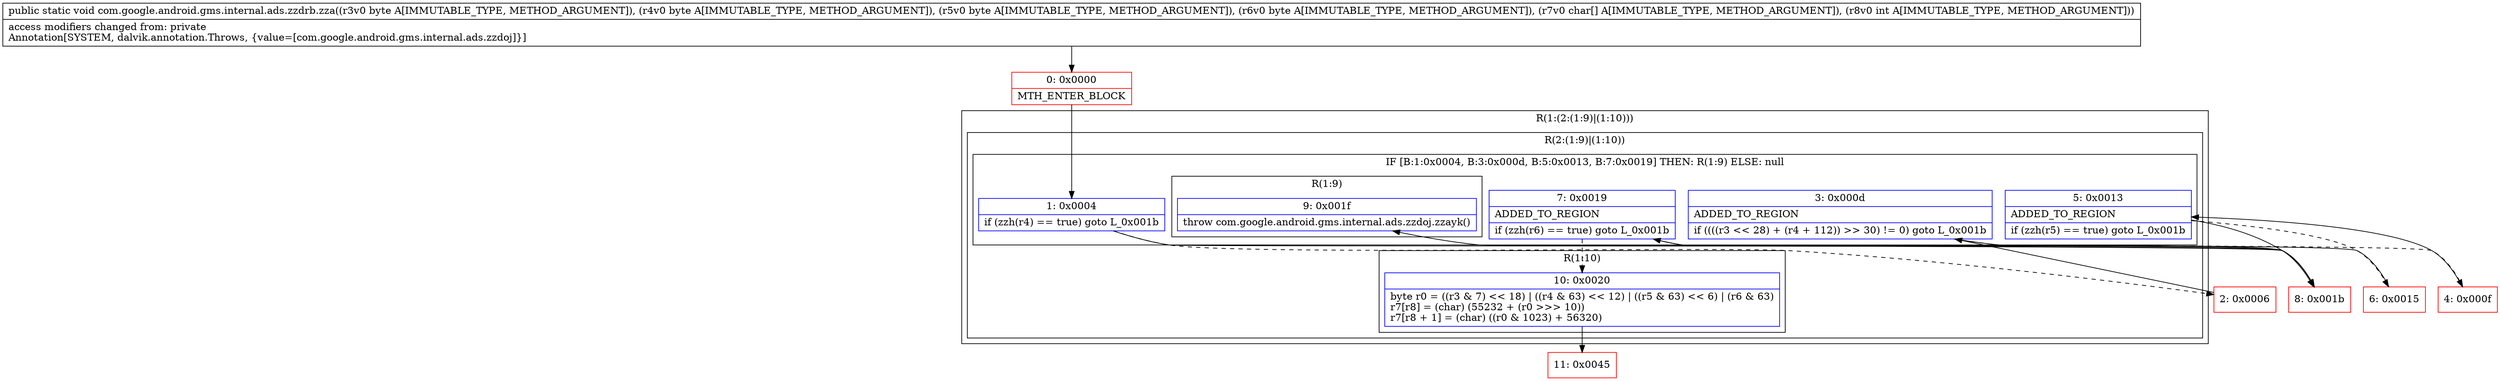 digraph "CFG forcom.google.android.gms.internal.ads.zzdrb.zza(BBBB[CI)V" {
subgraph cluster_Region_89812356 {
label = "R(1:(2:(1:9)|(1:10)))";
node [shape=record,color=blue];
subgraph cluster_Region_1922461869 {
label = "R(2:(1:9)|(1:10))";
node [shape=record,color=blue];
subgraph cluster_IfRegion_1990844602 {
label = "IF [B:1:0x0004, B:3:0x000d, B:5:0x0013, B:7:0x0019] THEN: R(1:9) ELSE: null";
node [shape=record,color=blue];
Node_1 [shape=record,label="{1\:\ 0x0004|if (zzh(r4) == true) goto L_0x001b\l}"];
Node_3 [shape=record,label="{3\:\ 0x000d|ADDED_TO_REGION\l|if ((((r3 \<\< 28) + (r4 + 112)) \>\> 30) != 0) goto L_0x001b\l}"];
Node_5 [shape=record,label="{5\:\ 0x0013|ADDED_TO_REGION\l|if (zzh(r5) == true) goto L_0x001b\l}"];
Node_7 [shape=record,label="{7\:\ 0x0019|ADDED_TO_REGION\l|if (zzh(r6) == true) goto L_0x001b\l}"];
subgraph cluster_Region_419012440 {
label = "R(1:9)";
node [shape=record,color=blue];
Node_9 [shape=record,label="{9\:\ 0x001f|throw com.google.android.gms.internal.ads.zzdoj.zzayk()\l}"];
}
}
subgraph cluster_Region_732014932 {
label = "R(1:10)";
node [shape=record,color=blue];
Node_10 [shape=record,label="{10\:\ 0x0020|byte r0 = ((r3 & 7) \<\< 18) \| ((r4 & 63) \<\< 12) \| ((r5 & 63) \<\< 6) \| (r6 & 63)\lr7[r8] = (char) (55232 + (r0 \>\>\> 10))\lr7[r8 + 1] = (char) ((r0 & 1023) + 56320)\l}"];
}
}
}
Node_0 [shape=record,color=red,label="{0\:\ 0x0000|MTH_ENTER_BLOCK\l}"];
Node_2 [shape=record,color=red,label="{2\:\ 0x0006}"];
Node_4 [shape=record,color=red,label="{4\:\ 0x000f}"];
Node_6 [shape=record,color=red,label="{6\:\ 0x0015}"];
Node_8 [shape=record,color=red,label="{8\:\ 0x001b}"];
Node_11 [shape=record,color=red,label="{11\:\ 0x0045}"];
MethodNode[shape=record,label="{public static void com.google.android.gms.internal.ads.zzdrb.zza((r3v0 byte A[IMMUTABLE_TYPE, METHOD_ARGUMENT]), (r4v0 byte A[IMMUTABLE_TYPE, METHOD_ARGUMENT]), (r5v0 byte A[IMMUTABLE_TYPE, METHOD_ARGUMENT]), (r6v0 byte A[IMMUTABLE_TYPE, METHOD_ARGUMENT]), (r7v0 char[] A[IMMUTABLE_TYPE, METHOD_ARGUMENT]), (r8v0 int A[IMMUTABLE_TYPE, METHOD_ARGUMENT]))  | access modifiers changed from: private\lAnnotation[SYSTEM, dalvik.annotation.Throws, \{value=[com.google.android.gms.internal.ads.zzdoj]\}]\l}"];
MethodNode -> Node_0;
Node_1 -> Node_2[style=dashed];
Node_1 -> Node_8;
Node_3 -> Node_4[style=dashed];
Node_3 -> Node_8;
Node_5 -> Node_6[style=dashed];
Node_5 -> Node_8;
Node_7 -> Node_8;
Node_7 -> Node_10[style=dashed];
Node_10 -> Node_11;
Node_0 -> Node_1;
Node_2 -> Node_3;
Node_4 -> Node_5;
Node_6 -> Node_7;
Node_8 -> Node_9;
}

